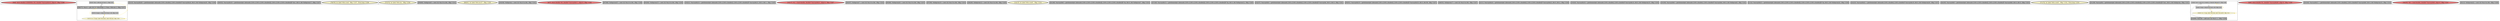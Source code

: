 
digraph G {





subgraph cluster36 {


node586 [penwidth=3.0,fontsize=20,fillcolor=lightcoral,label="[5/8]  store double 0.000000e+00, double* %arrayidx16, align 8, !dbg !1326",shape=ellipse,style=filled ]



}

subgraph cluster15 {


node562 [fillcolor=grey,label="[61/62]  %inc = add nsw i32 %ix.0, 1, !dbg !1331",shape=rectangle,style=filled ]
node561 [fillcolor=grey,label="[69/76]  %cmp2 = icmp slt i32 %ix.0, 100, !dbg !1319",shape=rectangle,style=filled ]
node559 [fillcolor=lemonchiffon,label="[70/75]  br i1 %cmp2, label %for.body3, label %for.end, !dbg !1320",shape=ellipse,style=filled ]
node560 [penwidth=3.0,fontsize=20,fillcolor=grey,label="[56/77]  %ix.0 = phi i32 [ 0, %for.body ], [ %inc, %for.inc ], !dbg !1317",shape=rectangle,style=filled ]

node561->node559 [style=solid,color=black,label="",penwidth=0.5,fontcolor=black ]
node559->node562 [style=solid,color=gold,label="C",penwidth=1.0,fontcolor=gold ]
node559->node560 [style=solid,color=gold,label="C",penwidth=1.0,fontcolor=gold ]
node562->node560 [style=solid,color=black,label="",penwidth=0.5,fontcolor=black ]
node559->node559 [style=solid,color=gold,label="C",penwidth=1.0,fontcolor=gold ]
node560->node562 [style=solid,color=black,label="",penwidth=0.5,fontcolor=black ]
node560->node561 [style=solid,color=black,label="",penwidth=0.5,fontcolor=black ]
node559->node561 [style=solid,color=gold,label="C",penwidth=1.0,fontcolor=gold ]


}

subgraph cluster35 {


node585 [penwidth=3.0,fontsize=20,fillcolor=grey,label="[3/10]  %arrayidx26 = getelementptr inbounds [100 x double], [100 x double]* %arrayidx24, i64 0, i64 %idxprom25, !dbg !1328",shape=rectangle,style=filled ]



}

subgraph cluster11 {


node555 [penwidth=3.0,fontsize=20,fillcolor=grey,label="[49/52]  %arrayidx18 = getelementptr inbounds [100 x [100 x [100 x double]]], [100 x [100 x [100 x double]]]* %x1, i64 0, i64 %idxprom17, !dbg !1327",shape=rectangle,style=filled ]



}

subgraph cluster19 {


node566 [penwidth=3.0,fontsize=20,fillcolor=lemonchiffon,label="[78/79]  br label %for.cond, !dbg !1337, !llvm.loop !1338",shape=ellipse,style=filled ]



}

subgraph cluster9 {


node553 [penwidth=3.0,fontsize=20,fillcolor=lemonchiffon,label="[73/74]  br label %for.inc, !dbg !1330",shape=ellipse,style=filled ]



}

subgraph cluster8 {


node552 [penwidth=3.0,fontsize=20,fillcolor=grey,label="[59/60]  %idxprom5 = sext i32 %ix.0 to i64, !dbg !1321",shape=rectangle,style=filled ]



}

subgraph cluster10 {


node554 [penwidth=3.0,fontsize=20,fillcolor=lemonchiffon,label="[80/81]  br label %for.inc27, !dbg !1335",shape=ellipse,style=filled ]



}

subgraph cluster23 {


node570 [penwidth=3.0,fontsize=20,fillcolor=grey,label="[30/39]  %idxprom = sext i32 %iz.0 to i64, !dbg !1321",shape=rectangle,style=filled ]



}

subgraph cluster7 {


node551 [penwidth=3.0,fontsize=20,fillcolor=lightcoral,label="[6/7]  store double %0, double* %arrayidx11, align 8, !dbg !1324",shape=ellipse,style=filled ]



}

subgraph cluster14 {


node558 [penwidth=3.0,fontsize=20,fillcolor=grey,label="[67/68]  %idxprom25 = sext i32 %ix.0 to i64, !dbg !1328",shape=rectangle,style=filled ]



}

subgraph cluster6 {


node550 [penwidth=3.0,fontsize=20,fillcolor=grey,label="[63/64]  %idxprom15 = sext i32 %ix.0 to i64, !dbg !1325",shape=rectangle,style=filled ]



}

subgraph cluster30 {


node580 [penwidth=3.0,fontsize=20,fillcolor=grey,label="[18/21]  %arrayidx14 = getelementptr inbounds [100 x [100 x double]], [100 x [100 x double]]* %arrayidx13, i64 0, i64 1, !dbg !1325",shape=rectangle,style=filled ]



}

subgraph cluster31 {


node581 [penwidth=3.0,fontsize=20,fillcolor=lightcoral,label="[16/17]  %1 = load double, double* %arrayidx21, align 8, !dbg !1327",shape=ellipse,style=filled ]



}

subgraph cluster0 {


node544 [penwidth=3.0,fontsize=20,fillcolor=grey,label="[40/47]  %idxprom7 = sext i32 %iz.0 to i64, !dbg !1323",shape=rectangle,style=filled ]



}

subgraph cluster13 {


node557 [penwidth=3.0,fontsize=20,fillcolor=grey,label="[65/66]  %idxprom20 = sext i32 %ix.0 to i64, !dbg !1327",shape=rectangle,style=filled ]



}

subgraph cluster5 {


node549 [penwidth=3.0,fontsize=20,fillcolor=grey,label="[57/58]  %idxprom10 = sext i32 %ix.0 to i64, !dbg !1323",shape=rectangle,style=filled ]



}

subgraph cluster1 {


node545 [penwidth=3.0,fontsize=20,fillcolor=grey,label="[26/29]  %idxprom12 = sext i32 %iz.0 to i64, !dbg !1325",shape=rectangle,style=filled ]



}

subgraph cluster32 {


node582 [penwidth=3.0,fontsize=20,fillcolor=lemonchiffon,label="[14/15]  br label %for.cond1, !dbg !1314",shape=ellipse,style=filled ]



}

subgraph cluster3 {


node547 [penwidth=3.0,fontsize=20,fillcolor=grey,label="[41/46]  %arrayidx8 = getelementptr inbounds [100 x [100 x [100 x double]]], [100 x [100 x [100 x double]]]* %y, i64 0, i64 %idxprom7, !dbg !1323",shape=rectangle,style=filled ]



}

subgraph cluster4 {


node548 [penwidth=3.0,fontsize=20,fillcolor=grey,label="[27/28]  %arrayidx13 = getelementptr inbounds [100 x [100 x [100 x double]]], [100 x [100 x [100 x double]]]* %y, i64 0, i64 %idxprom12, !dbg !1325",shape=rectangle,style=filled ]



}

subgraph cluster17 {


node564 [penwidth=3.0,fontsize=20,fillcolor=grey,label="[32/37]  %arrayidx4 = getelementptr inbounds [100 x [100 x double]], [100 x [100 x double]]* %arrayidx, i64 0, i64 0, !dbg !1321",shape=rectangle,style=filled ]



}

subgraph cluster16 {


node563 [penwidth=3.0,fontsize=20,fillcolor=grey,label="[50/51]  %arrayidx19 = getelementptr inbounds [100 x [100 x double]], [100 x [100 x double]]* %arrayidx18, i64 0, i64 99, !dbg !1327",shape=rectangle,style=filled ]



}

subgraph cluster2 {


node546 [penwidth=3.0,fontsize=20,fillcolor=grey,label="[48/53]  %idxprom17 = sext i32 %iz.0 to i64, !dbg !1327",shape=rectangle,style=filled ]



}

subgraph cluster34 {


node584 [penwidth=3.0,fontsize=20,fillcolor=grey,label="[2/11]  %arrayidx24 = getelementptr inbounds [100 x [100 x double]], [100 x [100 x double]]* %arrayidx23, i64 0, i64 2, !dbg !1328",shape=rectangle,style=filled ]



}

subgraph cluster22 {


node569 [penwidth=3.0,fontsize=20,fillcolor=grey,label="[19/20]  %arrayidx16 = getelementptr inbounds [100 x double], [100 x double]* %arrayidx14, i64 0, i64 %idxprom15, !dbg !1325",shape=rectangle,style=filled ]



}

subgraph cluster25 {


node572 [penwidth=3.0,fontsize=20,fillcolor=grey,label="[33/36]  %arrayidx6 = getelementptr inbounds [100 x double], [100 x double]* %arrayidx4, i64 0, i64 %idxprom5, !dbg !1321",shape=rectangle,style=filled ]



}

subgraph cluster18 {


node565 [penwidth=3.0,fontsize=20,fillcolor=grey,label="[1/12]  %arrayidx23 = getelementptr inbounds [100 x [100 x [100 x double]]], [100 x [100 x [100 x double]]]* %y, i64 0, i64 %idxprom22, !dbg !1328",shape=rectangle,style=filled ]



}

subgraph cluster29 {


node579 [penwidth=3.0,fontsize=20,fillcolor=grey,label="[22/23]  %arrayidx21 = getelementptr inbounds [100 x double], [100 x double]* %arrayidx19, i64 0, i64 %idxprom20, !dbg !1327",shape=rectangle,style=filled ]



}

subgraph cluster20 {


node567 [penwidth=3.0,fontsize=20,fillcolor=grey,label="[42/45]  %arrayidx9 = getelementptr inbounds [100 x [100 x double]], [100 x [100 x double]]* %arrayidx8, i64 0, i64 0, !dbg !1323",shape=rectangle,style=filled ]



}

subgraph cluster26 {


node573 [penwidth=3.0,fontsize=20,fillcolor=lemonchiffon,label="[71/72]  br label %for.cond1, !dbg !1332, !llvm.loop !1333",shape=ellipse,style=filled ]



}

subgraph cluster24 {


node571 [penwidth=3.0,fontsize=20,fillcolor=grey,label="[31/38]  %arrayidx = getelementptr inbounds [100 x [100 x [100 x double]]], [100 x [100 x [100 x double]]]* %x1, i64 0, i64 %idxprom, !dbg !1321",shape=rectangle,style=filled ]



}

subgraph cluster28 {


node578 [fillcolor=grey,label="[25/84]  %iz.0 = phi i32 [ 0, %entry ], [ %inc28, %for.inc27 ], !dbg !1308",shape=rectangle,style=filled ]
node577 [penwidth=3.0,fontsize=20,fillcolor=grey,label="[24/85]  %inc28 = add nsw i32 %iz.0, 1, !dbg !1336",shape=rectangle,style=filled ]
node575 [fillcolor=grey,label="[54/83]  %cmp = icmp slt i32 %iz.0, 100, !dbg !1310",shape=rectangle,style=filled ]
node576 [fillcolor=lemonchiffon,label="[55/82]  br i1 %cmp, label %for.body, label %for.end29, !dbg !1311",shape=ellipse,style=filled ]

node577->node578 [style=solid,color=black,label="",penwidth=0.5,fontcolor=black ]
node576->node578 [style=solid,color=gold,label="C",penwidth=1.0,fontcolor=gold ]
node578->node575 [style=solid,color=black,label="",penwidth=0.5,fontcolor=black ]
node578->node577 [style=solid,color=black,label="",penwidth=0.5,fontcolor=black ]
node576->node577 [style=solid,color=gold,label="C",penwidth=1.0,fontcolor=gold ]
node576->node575 [style=solid,color=gold,label="C",penwidth=1.0,fontcolor=gold ]
node575->node576 [style=solid,color=black,label="",penwidth=0.5,fontcolor=black ]
node576->node576 [style=solid,color=gold,label="C",penwidth=1.0,fontcolor=gold ]


}

subgraph cluster27 {


node574 [penwidth=3.0,fontsize=20,fillcolor=lightcoral,label="[4/9]  store double %1, double* %arrayidx26, align 8, !dbg !1329",shape=ellipse,style=filled ]



}

subgraph cluster21 {


node568 [penwidth=3.0,fontsize=20,fillcolor=grey,label="[43/44]  %arrayidx11 = getelementptr inbounds [100 x double], [100 x double]* %arrayidx9, i64 0, i64 %idxprom10, !dbg !1323",shape=rectangle,style=filled ]



}

subgraph cluster12 {


node556 [penwidth=3.0,fontsize=20,fillcolor=lightcoral,label="[34/35]  %0 = load double, double* %arrayidx6, align 8, !dbg !1321",shape=ellipse,style=filled ]



}

subgraph cluster33 {


node583 [penwidth=3.0,fontsize=20,fillcolor=grey,label="[0/13]  %idxprom22 = sext i32 %iz.0 to i64, !dbg !1328",shape=rectangle,style=filled ]



}

}
